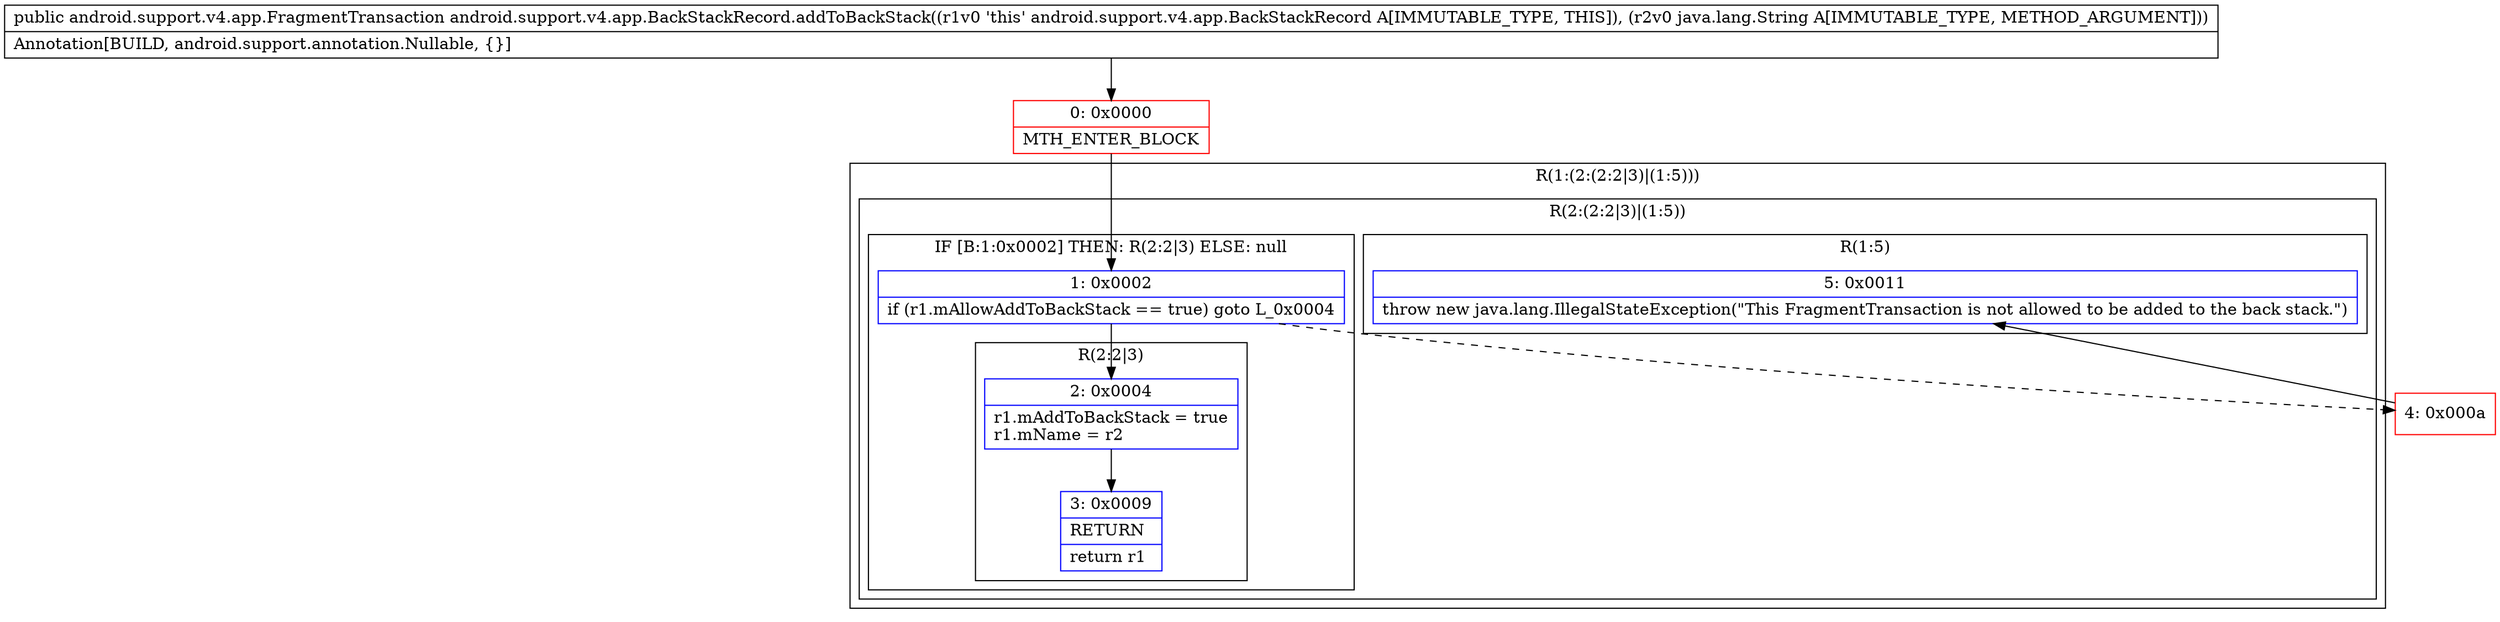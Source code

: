 digraph "CFG forandroid.support.v4.app.BackStackRecord.addToBackStack(Ljava\/lang\/String;)Landroid\/support\/v4\/app\/FragmentTransaction;" {
subgraph cluster_Region_1369967388 {
label = "R(1:(2:(2:2|3)|(1:5)))";
node [shape=record,color=blue];
subgraph cluster_Region_38059899 {
label = "R(2:(2:2|3)|(1:5))";
node [shape=record,color=blue];
subgraph cluster_IfRegion_2051393296 {
label = "IF [B:1:0x0002] THEN: R(2:2|3) ELSE: null";
node [shape=record,color=blue];
Node_1 [shape=record,label="{1\:\ 0x0002|if (r1.mAllowAddToBackStack == true) goto L_0x0004\l}"];
subgraph cluster_Region_1333574576 {
label = "R(2:2|3)";
node [shape=record,color=blue];
Node_2 [shape=record,label="{2\:\ 0x0004|r1.mAddToBackStack = true\lr1.mName = r2\l}"];
Node_3 [shape=record,label="{3\:\ 0x0009|RETURN\l|return r1\l}"];
}
}
subgraph cluster_Region_1579006376 {
label = "R(1:5)";
node [shape=record,color=blue];
Node_5 [shape=record,label="{5\:\ 0x0011|throw new java.lang.IllegalStateException(\"This FragmentTransaction is not allowed to be added to the back stack.\")\l}"];
}
}
}
Node_0 [shape=record,color=red,label="{0\:\ 0x0000|MTH_ENTER_BLOCK\l}"];
Node_4 [shape=record,color=red,label="{4\:\ 0x000a}"];
MethodNode[shape=record,label="{public android.support.v4.app.FragmentTransaction android.support.v4.app.BackStackRecord.addToBackStack((r1v0 'this' android.support.v4.app.BackStackRecord A[IMMUTABLE_TYPE, THIS]), (r2v0 java.lang.String A[IMMUTABLE_TYPE, METHOD_ARGUMENT]))  | Annotation[BUILD, android.support.annotation.Nullable, \{\}]\l}"];
MethodNode -> Node_0;
Node_1 -> Node_2;
Node_1 -> Node_4[style=dashed];
Node_2 -> Node_3;
Node_0 -> Node_1;
Node_4 -> Node_5;
}


